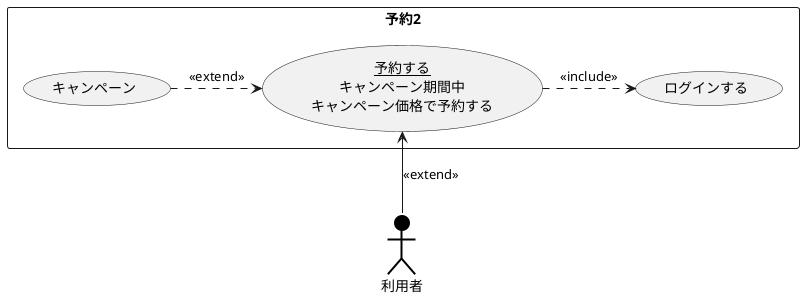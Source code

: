 @startuml ユースケース図

actor 利用者 #000000;line:Black;line.bold;
rectangle 予約2 {
usecase ログインする
usecase (<u>予約する</u>\nキャンペーン期間中\nキャンペーン価格で予約する) as input
usecase キャンペーン as K
}
K .> input :<<extend>>
利用者 -u-> input :<<extend>>
input .> (ログインする) : <<include>>
@enduml